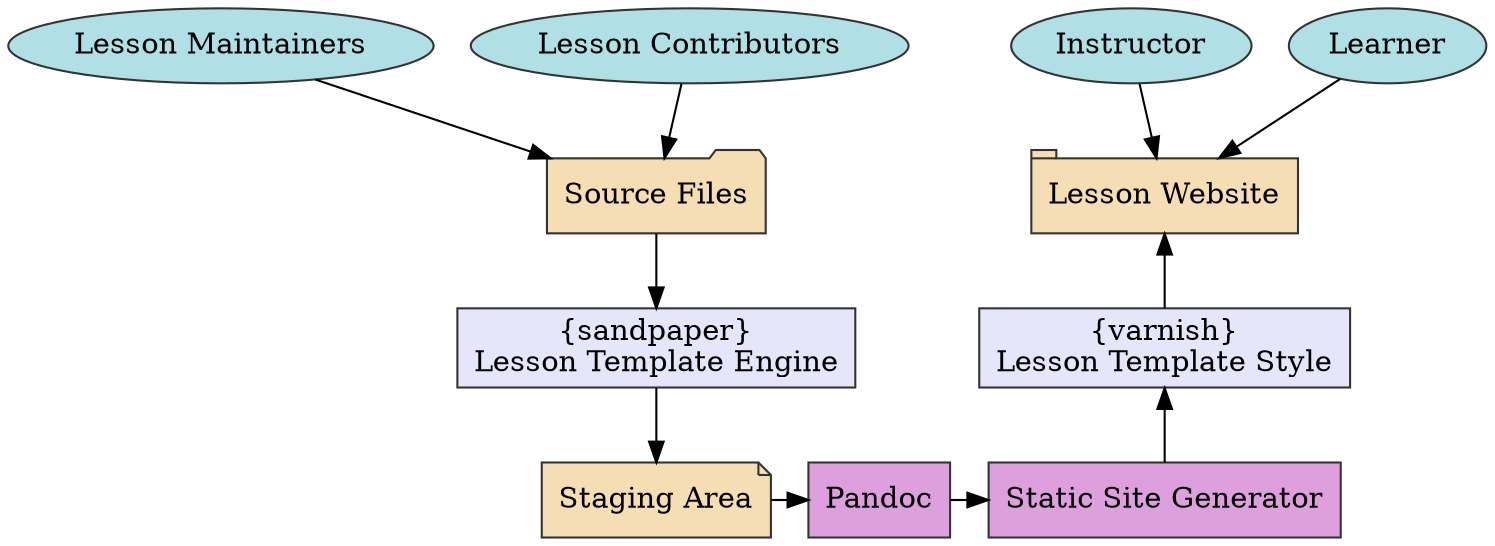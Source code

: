 digraph "Lesson Infrastructure workflow" {
 
    node   [style="filled" color="grey20"];
    node   [fillcolor="wheat", shape="rect"];
    source [label="Source Files"             , shape="folder"];
    stage  [label="Staging Area"             , shape="note"];
    site   [label="Lesson Website"           , shape="tab"];

    node      [style="filled", fillcolor="lavender", shape="rect"];
    sandpaper [label="{sandpaper}\nLesson Template Engine"];
    varnish   [label="{varnish}\nLesson Template Style"];

    node   [fillcolor="plum", shape="rect"];
    engine [label="Static Site Generator"];
    pandoc [label="Pandoc"];
 
    node        [fillcolor="powderblue"];
    maintainer  [label="Lesson Maintainers" , shape="oval"];
    contributor [label="Lesson Contributors", shape="oval"];
    instructor  [label="Instructor"         , shape="oval"];
    learner     [label="Learner"            , shape="oval"];
     
    {rank="same"; maintainer,  instructor};
    {rank="same"; contributor, learner};
    {rank="same"; source,      site};
    {rank="same"; sandpaper,   varnish};
    {rank="same"; stage,       pandoc,      engine};
    
    maintainer  -> source;
    contributor -> source;
    instructor  -> site;
    learner     -> site;

    source      -> sandpaper;
    sandpaper   -> stage;
    varnish     -> site;
    stage       -> pandoc;
    pandoc      -> engine;
    engine      -> varnish;
 
    
}
